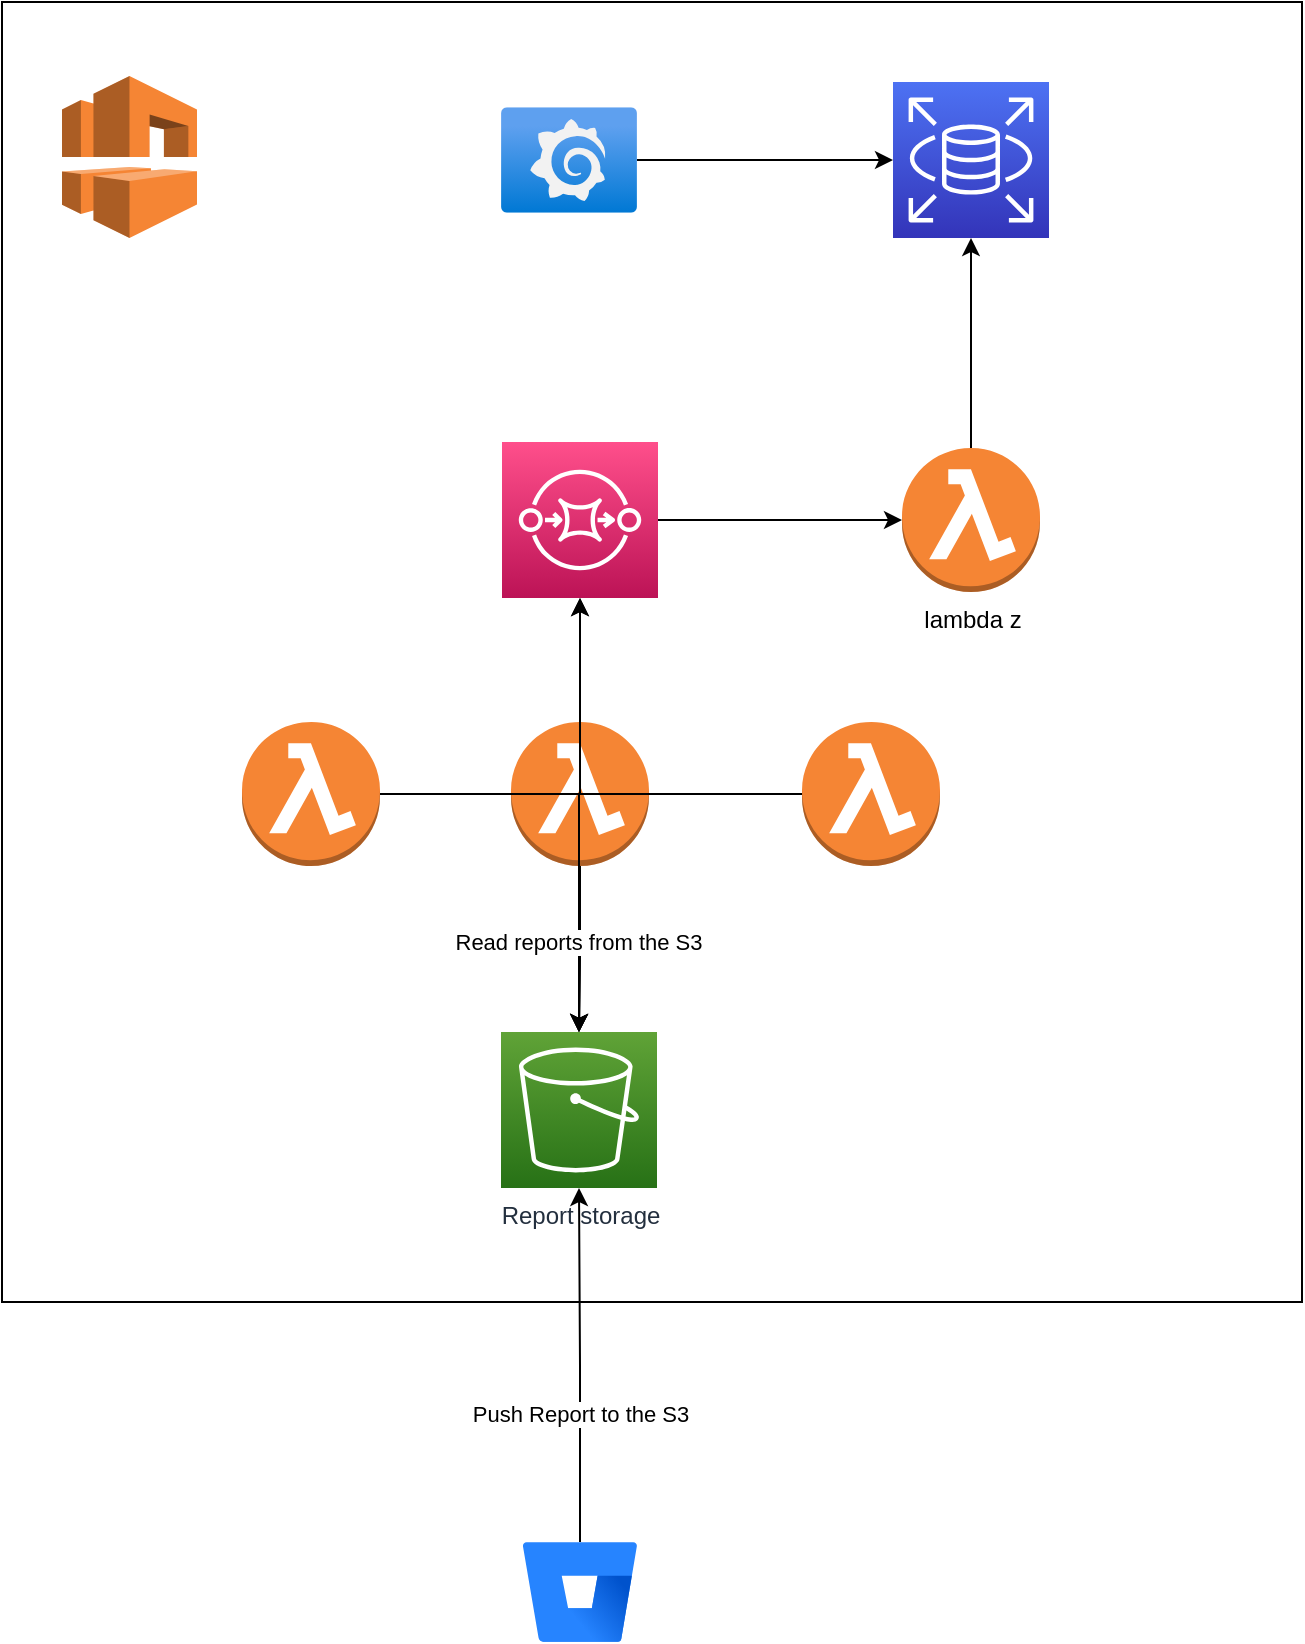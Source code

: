 <mxfile version="20.5.3" type="device"><diagram id="_JeQ5gP5djc24Q79qZ5q" name="Page-1"><mxGraphModel dx="1288" dy="928" grid="1" gridSize="10" guides="1" tooltips="1" connect="1" arrows="1" fold="1" page="1" pageScale="1" pageWidth="827" pageHeight="1169" math="0" shadow="0"><root><mxCell id="0"/><mxCell id="1" parent="0"/><mxCell id="oCamNxWCWKPq4FrWw47B-25" value="" style="whiteSpace=wrap;html=1;aspect=fixed;" vertex="1" parent="1"><mxGeometry x="110" y="70" width="650" height="650" as="geometry"/></mxCell><mxCell id="4A8wSqQE31RRDij3kOYe-1" value="Report storage" style="sketch=0;points=[[0,0,0],[0.25,0,0],[0.5,0,0],[0.75,0,0],[1,0,0],[0,1,0],[0.25,1,0],[0.5,1,0],[0.75,1,0],[1,1,0],[0,0.25,0],[0,0.5,0],[0,0.75,0],[1,0.25,0],[1,0.5,0],[1,0.75,0]];outlineConnect=0;fontColor=#232F3E;gradientColor=#60A337;gradientDirection=north;fillColor=#277116;strokeColor=#ffffff;dashed=0;verticalLabelPosition=bottom;verticalAlign=top;align=center;html=1;fontSize=12;fontStyle=0;aspect=fixed;shape=mxgraph.aws4.resourceIcon;resIcon=mxgraph.aws4.s3;" parent="1" vertex="1"><mxGeometry x="359.5" y="585" width="78" height="78" as="geometry"/></mxCell><mxCell id="4A8wSqQE31RRDij3kOYe-3" style="edgeStyle=orthogonalEdgeStyle;rounded=0;orthogonalLoop=1;jettySize=auto;html=1;entryX=0.5;entryY=0;entryDx=0;entryDy=0;entryPerimeter=0;" parent="1" source="4A8wSqQE31RRDij3kOYe-2" target="4A8wSqQE31RRDij3kOYe-1" edge="1"><mxGeometry relative="1" as="geometry"/></mxCell><mxCell id="oCamNxWCWKPq4FrWw47B-2" style="edgeStyle=orthogonalEdgeStyle;rounded=0;orthogonalLoop=1;jettySize=auto;html=1;" edge="1" parent="1" source="4A8wSqQE31RRDij3kOYe-2" target="oCamNxWCWKPq4FrWw47B-1"><mxGeometry relative="1" as="geometry"/></mxCell><mxCell id="oCamNxWCWKPq4FrWw47B-39" value="" style="edgeStyle=orthogonalEdgeStyle;rounded=0;orthogonalLoop=1;jettySize=auto;html=1;" edge="1" parent="1" source="4A8wSqQE31RRDij3kOYe-2" target="4A8wSqQE31RRDij3kOYe-1"><mxGeometry relative="1" as="geometry"/></mxCell><mxCell id="4A8wSqQE31RRDij3kOYe-2" value="" style="outlineConnect=0;dashed=0;verticalLabelPosition=bottom;verticalAlign=top;align=center;html=1;shape=mxgraph.aws3.lambda_function;fillColor=#F58534;gradientColor=none;" parent="1" vertex="1"><mxGeometry x="364.5" y="430" width="69" height="72" as="geometry"/></mxCell><mxCell id="oCamNxWCWKPq4FrWw47B-37" style="edgeStyle=orthogonalEdgeStyle;rounded=0;orthogonalLoop=1;jettySize=auto;html=1;entryX=0;entryY=0.5;entryDx=0;entryDy=0;entryPerimeter=0;" edge="1" parent="1" source="oCamNxWCWKPq4FrWw47B-1" target="oCamNxWCWKPq4FrWw47B-35"><mxGeometry relative="1" as="geometry"/></mxCell><mxCell id="oCamNxWCWKPq4FrWw47B-1" value="" style="sketch=0;points=[[0,0,0],[0.25,0,0],[0.5,0,0],[0.75,0,0],[1,0,0],[0,1,0],[0.25,1,0],[0.5,1,0],[0.75,1,0],[1,1,0],[0,0.25,0],[0,0.5,0],[0,0.75,0],[1,0.25,0],[1,0.5,0],[1,0.75,0]];outlineConnect=0;fontColor=#232F3E;gradientColor=#FF4F8B;gradientDirection=north;fillColor=#BC1356;strokeColor=#ffffff;dashed=0;verticalLabelPosition=bottom;verticalAlign=top;align=center;html=1;fontSize=12;fontStyle=0;aspect=fixed;shape=mxgraph.aws4.resourceIcon;resIcon=mxgraph.aws4.sqs;" vertex="1" parent="1"><mxGeometry x="360" y="290" width="78" height="78" as="geometry"/></mxCell><mxCell id="oCamNxWCWKPq4FrWw47B-10" style="edgeStyle=orthogonalEdgeStyle;rounded=0;orthogonalLoop=1;jettySize=auto;html=1;entryX=0.5;entryY=0;entryDx=0;entryDy=0;entryPerimeter=0;" edge="1" parent="1" source="oCamNxWCWKPq4FrWw47B-3" target="4A8wSqQE31RRDij3kOYe-1"><mxGeometry relative="1" as="geometry"/></mxCell><mxCell id="oCamNxWCWKPq4FrWw47B-17" style="edgeStyle=orthogonalEdgeStyle;rounded=0;orthogonalLoop=1;jettySize=auto;html=1;entryX=0.5;entryY=1;entryDx=0;entryDy=0;entryPerimeter=0;" edge="1" parent="1" source="oCamNxWCWKPq4FrWw47B-3" target="oCamNxWCWKPq4FrWw47B-1"><mxGeometry relative="1" as="geometry"/></mxCell><mxCell id="oCamNxWCWKPq4FrWw47B-3" value="" style="outlineConnect=0;dashed=0;verticalLabelPosition=bottom;verticalAlign=top;align=center;html=1;shape=mxgraph.aws3.lambda_function;fillColor=#F58534;gradientColor=none;" vertex="1" parent="1"><mxGeometry x="510" y="430" width="69" height="72" as="geometry"/></mxCell><mxCell id="oCamNxWCWKPq4FrWw47B-5" style="edgeStyle=orthogonalEdgeStyle;rounded=0;orthogonalLoop=1;jettySize=auto;html=1;entryX=0.5;entryY=0;entryDx=0;entryDy=0;entryPerimeter=0;" edge="1" parent="1" source="oCamNxWCWKPq4FrWw47B-4" target="4A8wSqQE31RRDij3kOYe-1"><mxGeometry relative="1" as="geometry"/></mxCell><mxCell id="oCamNxWCWKPq4FrWw47B-33" value="Read reports from the S3" style="edgeLabel;html=1;align=center;verticalAlign=middle;resizable=0;points=[];" vertex="1" connectable="0" parent="oCamNxWCWKPq4FrWw47B-5"><mxGeometry x="0.589" y="-1" relative="1" as="geometry"><mxPoint as="offset"/></mxGeometry></mxCell><mxCell id="oCamNxWCWKPq4FrWw47B-4" value="" style="outlineConnect=0;dashed=0;verticalLabelPosition=bottom;verticalAlign=top;align=center;html=1;shape=mxgraph.aws3.lambda_function;fillColor=#F58534;gradientColor=none;" vertex="1" parent="1"><mxGeometry x="230" y="430" width="69" height="72" as="geometry"/></mxCell><mxCell id="oCamNxWCWKPq4FrWw47B-19" value="" style="sketch=0;points=[[0,0,0],[0.25,0,0],[0.5,0,0],[0.75,0,0],[1,0,0],[0,1,0],[0.25,1,0],[0.5,1,0],[0.75,1,0],[1,1,0],[0,0.25,0],[0,0.5,0],[0,0.75,0],[1,0.25,0],[1,0.5,0],[1,0.75,0]];outlineConnect=0;fontColor=#232F3E;gradientColor=#4D72F3;gradientDirection=north;fillColor=#3334B9;strokeColor=#ffffff;dashed=0;verticalLabelPosition=bottom;verticalAlign=top;align=center;html=1;fontSize=12;fontStyle=0;aspect=fixed;shape=mxgraph.aws4.resourceIcon;resIcon=mxgraph.aws4.rds;" vertex="1" parent="1"><mxGeometry x="555.5" y="110" width="78" height="78" as="geometry"/></mxCell><mxCell id="oCamNxWCWKPq4FrWw47B-26" value="" style="outlineConnect=0;dashed=0;verticalLabelPosition=bottom;verticalAlign=top;align=center;html=1;shape=mxgraph.aws3.vpc;fillColor=#F58534;gradientColor=none;" vertex="1" parent="1"><mxGeometry x="140" y="107" width="67.5" height="81" as="geometry"/></mxCell><mxCell id="oCamNxWCWKPq4FrWw47B-29" style="edgeStyle=orthogonalEdgeStyle;rounded=0;orthogonalLoop=1;jettySize=auto;html=1;" edge="1" parent="1" source="oCamNxWCWKPq4FrWw47B-28" target="4A8wSqQE31RRDij3kOYe-1"><mxGeometry relative="1" as="geometry"/></mxCell><mxCell id="oCamNxWCWKPq4FrWw47B-32" value="Push Report to the S3" style="edgeLabel;html=1;align=center;verticalAlign=middle;resizable=0;points=[];" vertex="1" connectable="0" parent="oCamNxWCWKPq4FrWw47B-29"><mxGeometry x="-0.457" relative="1" as="geometry"><mxPoint y="-16" as="offset"/></mxGeometry></mxCell><mxCell id="oCamNxWCWKPq4FrWw47B-28" value="" style="image;image=img/lib/atlassian/Bitbucket_Logo.svg;fillColor=#FDFAFF;" vertex="1" parent="1"><mxGeometry x="370.5" y="840" width="57" height="50" as="geometry"/></mxCell><mxCell id="oCamNxWCWKPq4FrWw47B-31" style="edgeStyle=orthogonalEdgeStyle;rounded=0;orthogonalLoop=1;jettySize=auto;html=1;entryX=0;entryY=0.5;entryDx=0;entryDy=0;entryPerimeter=0;" edge="1" parent="1" source="oCamNxWCWKPq4FrWw47B-30" target="oCamNxWCWKPq4FrWw47B-19"><mxGeometry relative="1" as="geometry"/></mxCell><mxCell id="oCamNxWCWKPq4FrWw47B-30" value="" style="aspect=fixed;html=1;points=[];align=center;image;fontSize=12;image=img/lib/azure2/other/Grafana.svg;fillColor=#FDFAFF;" vertex="1" parent="1"><mxGeometry x="359.5" y="122.6" width="68" height="52.8" as="geometry"/></mxCell><mxCell id="oCamNxWCWKPq4FrWw47B-38" style="edgeStyle=orthogonalEdgeStyle;rounded=0;orthogonalLoop=1;jettySize=auto;html=1;entryX=0.5;entryY=1;entryDx=0;entryDy=0;entryPerimeter=0;" edge="1" parent="1" source="oCamNxWCWKPq4FrWw47B-35" target="oCamNxWCWKPq4FrWw47B-19"><mxGeometry relative="1" as="geometry"/></mxCell><mxCell id="oCamNxWCWKPq4FrWw47B-35" value="lambda z" style="outlineConnect=0;dashed=0;verticalLabelPosition=bottom;verticalAlign=top;align=center;html=1;shape=mxgraph.aws3.lambda_function;fillColor=#F58534;gradientColor=none;" vertex="1" parent="1"><mxGeometry x="560" y="293" width="69" height="72" as="geometry"/></mxCell></root></mxGraphModel></diagram></mxfile>